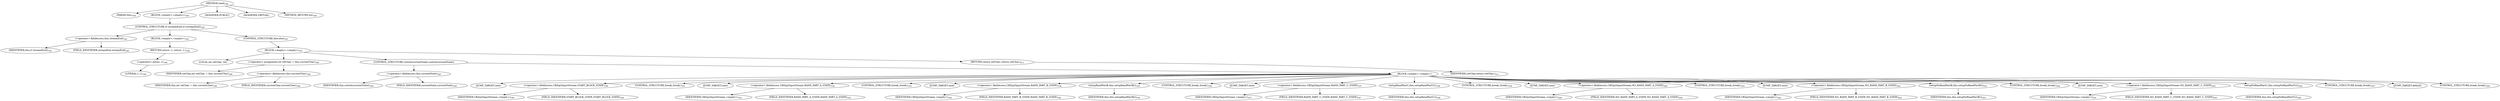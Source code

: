 digraph "read" {  
"417" [label = <(METHOD,read)<SUB>184</SUB>> ]
"9" [label = <(PARAM,this)<SUB>184</SUB>> ]
"418" [label = <(BLOCK,&lt;empty&gt;,&lt;empty&gt;)<SUB>184</SUB>> ]
"419" [label = <(CONTROL_STRUCTURE,if (streamEnd),if (streamEnd))<SUB>185</SUB>> ]
"420" [label = <(&lt;operator&gt;.fieldAccess,this.streamEnd)<SUB>185</SUB>> ]
"421" [label = <(IDENTIFIER,this,if (streamEnd))<SUB>185</SUB>> ]
"422" [label = <(FIELD_IDENTIFIER,streamEnd,streamEnd)<SUB>185</SUB>> ]
"423" [label = <(BLOCK,&lt;empty&gt;,&lt;empty&gt;)<SUB>185</SUB>> ]
"424" [label = <(RETURN,return -1;,return -1;)<SUB>186</SUB>> ]
"425" [label = <(&lt;operator&gt;.minus,-1)<SUB>186</SUB>> ]
"426" [label = <(LITERAL,1,-1)<SUB>186</SUB>> ]
"427" [label = <(CONTROL_STRUCTURE,else,else)<SUB>187</SUB>> ]
"428" [label = <(BLOCK,&lt;empty&gt;,&lt;empty&gt;)<SUB>187</SUB>> ]
"429" [label = <(LOCAL,int retChar: int)> ]
"430" [label = <(&lt;operator&gt;.assignment,int retChar = this.currentChar)<SUB>188</SUB>> ]
"431" [label = <(IDENTIFIER,retChar,int retChar = this.currentChar)<SUB>188</SUB>> ]
"432" [label = <(&lt;operator&gt;.fieldAccess,this.currentChar)<SUB>188</SUB>> ]
"433" [label = <(IDENTIFIER,this,int retChar = this.currentChar)<SUB>188</SUB>> ]
"434" [label = <(FIELD_IDENTIFIER,currentChar,currentChar)<SUB>188</SUB>> ]
"435" [label = <(CONTROL_STRUCTURE,switch(currentState),switch(currentState))> ]
"436" [label = <(&lt;operator&gt;.fieldAccess,this.currentState)<SUB>189</SUB>> ]
"437" [label = <(IDENTIFIER,this,switch(currentState))<SUB>189</SUB>> ]
"438" [label = <(FIELD_IDENTIFIER,currentState,currentState)<SUB>189</SUB>> ]
"439" [label = <(BLOCK,&lt;empty&gt;,&lt;empty&gt;)> ]
"440" [label = <(JUMP_TARGET,case)> ]
"441" [label = <(&lt;operator&gt;.fieldAccess,CBZip2InputStream.START_BLOCK_STATE)<SUB>190</SUB>> ]
"442" [label = <(IDENTIFIER,CBZip2InputStream,&lt;empty&gt;)<SUB>190</SUB>> ]
"443" [label = <(FIELD_IDENTIFIER,START_BLOCK_STATE,START_BLOCK_STATE)<SUB>190</SUB>> ]
"444" [label = <(CONTROL_STRUCTURE,break;,break;)<SUB>191</SUB>> ]
"445" [label = <(JUMP_TARGET,case)> ]
"446" [label = <(&lt;operator&gt;.fieldAccess,CBZip2InputStream.RAND_PART_A_STATE)<SUB>192</SUB>> ]
"447" [label = <(IDENTIFIER,CBZip2InputStream,&lt;empty&gt;)<SUB>192</SUB>> ]
"448" [label = <(FIELD_IDENTIFIER,RAND_PART_A_STATE,RAND_PART_A_STATE)<SUB>192</SUB>> ]
"449" [label = <(CONTROL_STRUCTURE,break;,break;)<SUB>193</SUB>> ]
"450" [label = <(JUMP_TARGET,case)> ]
"451" [label = <(&lt;operator&gt;.fieldAccess,CBZip2InputStream.RAND_PART_B_STATE)<SUB>194</SUB>> ]
"452" [label = <(IDENTIFIER,CBZip2InputStream,&lt;empty&gt;)<SUB>194</SUB>> ]
"453" [label = <(FIELD_IDENTIFIER,RAND_PART_B_STATE,RAND_PART_B_STATE)<SUB>194</SUB>> ]
"454" [label = <(setupRandPartB,this.setupRandPartB())<SUB>195</SUB>> ]
"8" [label = <(IDENTIFIER,this,this.setupRandPartB())<SUB>195</SUB>> ]
"455" [label = <(CONTROL_STRUCTURE,break;,break;)<SUB>196</SUB>> ]
"456" [label = <(JUMP_TARGET,case)> ]
"457" [label = <(&lt;operator&gt;.fieldAccess,CBZip2InputStream.RAND_PART_C_STATE)<SUB>197</SUB>> ]
"458" [label = <(IDENTIFIER,CBZip2InputStream,&lt;empty&gt;)<SUB>197</SUB>> ]
"459" [label = <(FIELD_IDENTIFIER,RAND_PART_C_STATE,RAND_PART_C_STATE)<SUB>197</SUB>> ]
"460" [label = <(setupRandPartC,this.setupRandPartC())<SUB>198</SUB>> ]
"10" [label = <(IDENTIFIER,this,this.setupRandPartC())<SUB>198</SUB>> ]
"461" [label = <(CONTROL_STRUCTURE,break;,break;)<SUB>199</SUB>> ]
"462" [label = <(JUMP_TARGET,case)> ]
"463" [label = <(&lt;operator&gt;.fieldAccess,CBZip2InputStream.NO_RAND_PART_A_STATE)<SUB>200</SUB>> ]
"464" [label = <(IDENTIFIER,CBZip2InputStream,&lt;empty&gt;)<SUB>200</SUB>> ]
"465" [label = <(FIELD_IDENTIFIER,NO_RAND_PART_A_STATE,NO_RAND_PART_A_STATE)<SUB>200</SUB>> ]
"466" [label = <(CONTROL_STRUCTURE,break;,break;)<SUB>201</SUB>> ]
"467" [label = <(JUMP_TARGET,case)> ]
"468" [label = <(&lt;operator&gt;.fieldAccess,CBZip2InputStream.NO_RAND_PART_B_STATE)<SUB>202</SUB>> ]
"469" [label = <(IDENTIFIER,CBZip2InputStream,&lt;empty&gt;)<SUB>202</SUB>> ]
"470" [label = <(FIELD_IDENTIFIER,NO_RAND_PART_B_STATE,NO_RAND_PART_B_STATE)<SUB>202</SUB>> ]
"471" [label = <(setupNoRandPartB,this.setupNoRandPartB())<SUB>203</SUB>> ]
"11" [label = <(IDENTIFIER,this,this.setupNoRandPartB())<SUB>203</SUB>> ]
"472" [label = <(CONTROL_STRUCTURE,break;,break;)<SUB>204</SUB>> ]
"473" [label = <(JUMP_TARGET,case)> ]
"474" [label = <(&lt;operator&gt;.fieldAccess,CBZip2InputStream.NO_RAND_PART_C_STATE)<SUB>205</SUB>> ]
"475" [label = <(IDENTIFIER,CBZip2InputStream,&lt;empty&gt;)<SUB>205</SUB>> ]
"476" [label = <(FIELD_IDENTIFIER,NO_RAND_PART_C_STATE,NO_RAND_PART_C_STATE)<SUB>205</SUB>> ]
"477" [label = <(setupNoRandPartC,this.setupNoRandPartC())<SUB>206</SUB>> ]
"12" [label = <(IDENTIFIER,this,this.setupNoRandPartC())<SUB>206</SUB>> ]
"478" [label = <(CONTROL_STRUCTURE,break;,break;)<SUB>207</SUB>> ]
"479" [label = <(JUMP_TARGET,default)> ]
"480" [label = <(CONTROL_STRUCTURE,break;,break;)<SUB>209</SUB>> ]
"481" [label = <(RETURN,return retChar;,return retChar;)<SUB>211</SUB>> ]
"482" [label = <(IDENTIFIER,retChar,return retChar;)<SUB>211</SUB>> ]
"483" [label = <(MODIFIER,PUBLIC)> ]
"484" [label = <(MODIFIER,VIRTUAL)> ]
"485" [label = <(METHOD_RETURN,int)<SUB>184</SUB>> ]
  "417" -> "9" 
  "417" -> "418" 
  "417" -> "483" 
  "417" -> "484" 
  "417" -> "485" 
  "418" -> "419" 
  "419" -> "420" 
  "419" -> "423" 
  "419" -> "427" 
  "420" -> "421" 
  "420" -> "422" 
  "423" -> "424" 
  "424" -> "425" 
  "425" -> "426" 
  "427" -> "428" 
  "428" -> "429" 
  "428" -> "430" 
  "428" -> "435" 
  "428" -> "481" 
  "430" -> "431" 
  "430" -> "432" 
  "432" -> "433" 
  "432" -> "434" 
  "435" -> "436" 
  "435" -> "439" 
  "436" -> "437" 
  "436" -> "438" 
  "439" -> "440" 
  "439" -> "441" 
  "439" -> "444" 
  "439" -> "445" 
  "439" -> "446" 
  "439" -> "449" 
  "439" -> "450" 
  "439" -> "451" 
  "439" -> "454" 
  "439" -> "455" 
  "439" -> "456" 
  "439" -> "457" 
  "439" -> "460" 
  "439" -> "461" 
  "439" -> "462" 
  "439" -> "463" 
  "439" -> "466" 
  "439" -> "467" 
  "439" -> "468" 
  "439" -> "471" 
  "439" -> "472" 
  "439" -> "473" 
  "439" -> "474" 
  "439" -> "477" 
  "439" -> "478" 
  "439" -> "479" 
  "439" -> "480" 
  "441" -> "442" 
  "441" -> "443" 
  "446" -> "447" 
  "446" -> "448" 
  "451" -> "452" 
  "451" -> "453" 
  "454" -> "8" 
  "457" -> "458" 
  "457" -> "459" 
  "460" -> "10" 
  "463" -> "464" 
  "463" -> "465" 
  "468" -> "469" 
  "468" -> "470" 
  "471" -> "11" 
  "474" -> "475" 
  "474" -> "476" 
  "477" -> "12" 
  "481" -> "482" 
}
